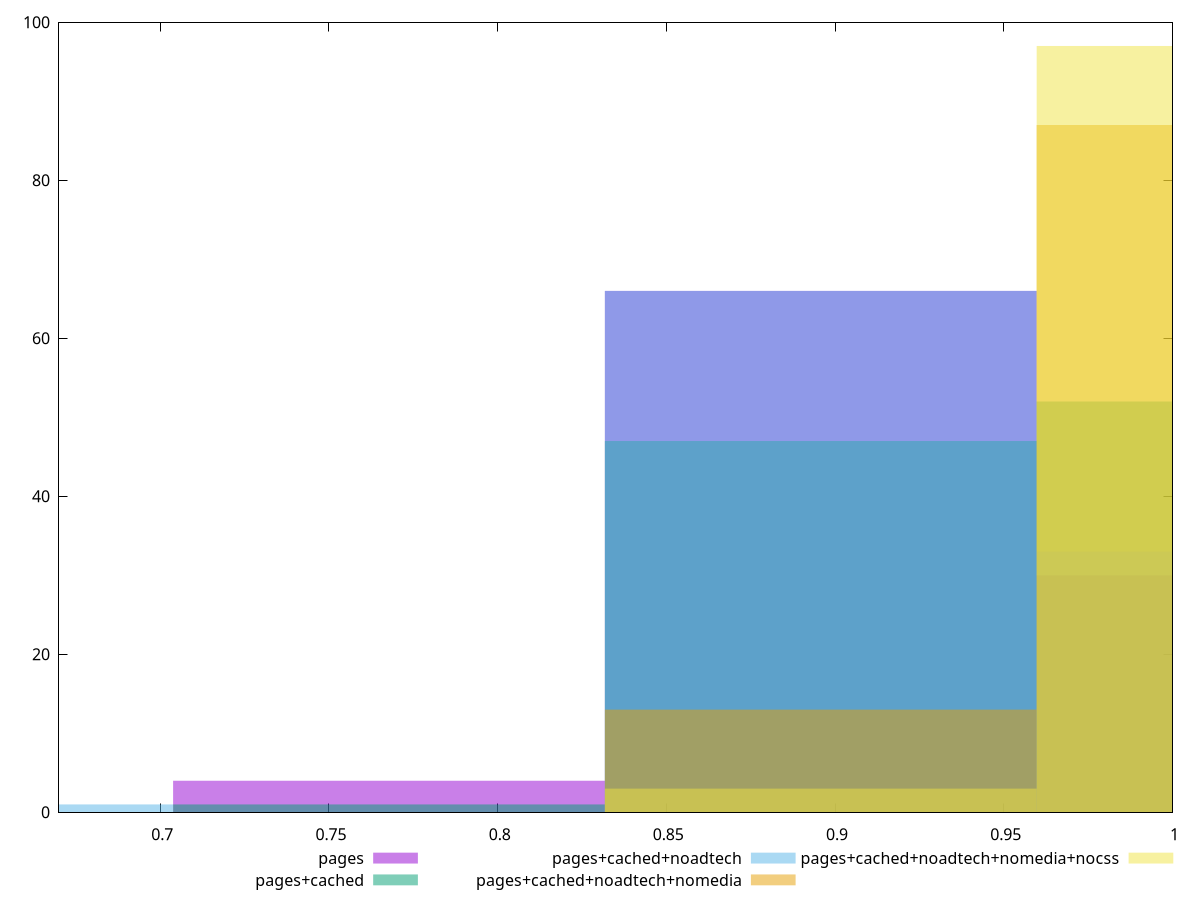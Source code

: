 reset

$pages <<EOF
0.8957641710742706 66
1.023730481227738 30
0.7677978609208034 4
EOF

$pagesCached <<EOF
0.8957641710742706 47
1.023730481227738 52
0.7677978609208034 1
EOF

$pagesCachedNoadtech <<EOF
0.6398315507673362 1
1.023730481227738 33
0.8957641710742706 66
EOF

$pagesCachedNoadtechNomedia <<EOF
0.8957641710742706 13
1.023730481227738 87
EOF

$pagesCachedNoadtechNomediaNocss <<EOF
1.023730481227738 97
0.8957641710742706 3
EOF

set key outside below
set boxwidth 0.12796631015346724
set xrange [0.67:1]
set yrange [0:100]
set trange [0:100]
set style fill transparent solid 0.5 noborder
set terminal svg size 640, 530 enhanced background rgb 'white'
set output "report_00018_2021-02-10T15-25-16.877Z/uses-http2/comparison/histogram/all_score.svg"

plot $pages title "pages" with boxes, \
     $pagesCached title "pages+cached" with boxes, \
     $pagesCachedNoadtech title "pages+cached+noadtech" with boxes, \
     $pagesCachedNoadtechNomedia title "pages+cached+noadtech+nomedia" with boxes, \
     $pagesCachedNoadtechNomediaNocss title "pages+cached+noadtech+nomedia+nocss" with boxes

reset
